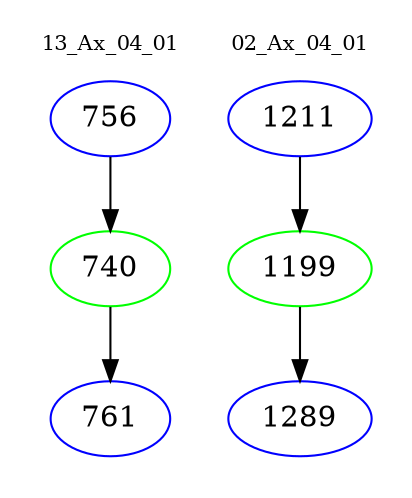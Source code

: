 digraph{
subgraph cluster_0 {
color = white
label = "13_Ax_04_01";
fontsize=10;
T0_756 [label="756", color="blue"]
T0_756 -> T0_740 [color="black"]
T0_740 [label="740", color="green"]
T0_740 -> T0_761 [color="black"]
T0_761 [label="761", color="blue"]
}
subgraph cluster_1 {
color = white
label = "02_Ax_04_01";
fontsize=10;
T1_1211 [label="1211", color="blue"]
T1_1211 -> T1_1199 [color="black"]
T1_1199 [label="1199", color="green"]
T1_1199 -> T1_1289 [color="black"]
T1_1289 [label="1289", color="blue"]
}
}
